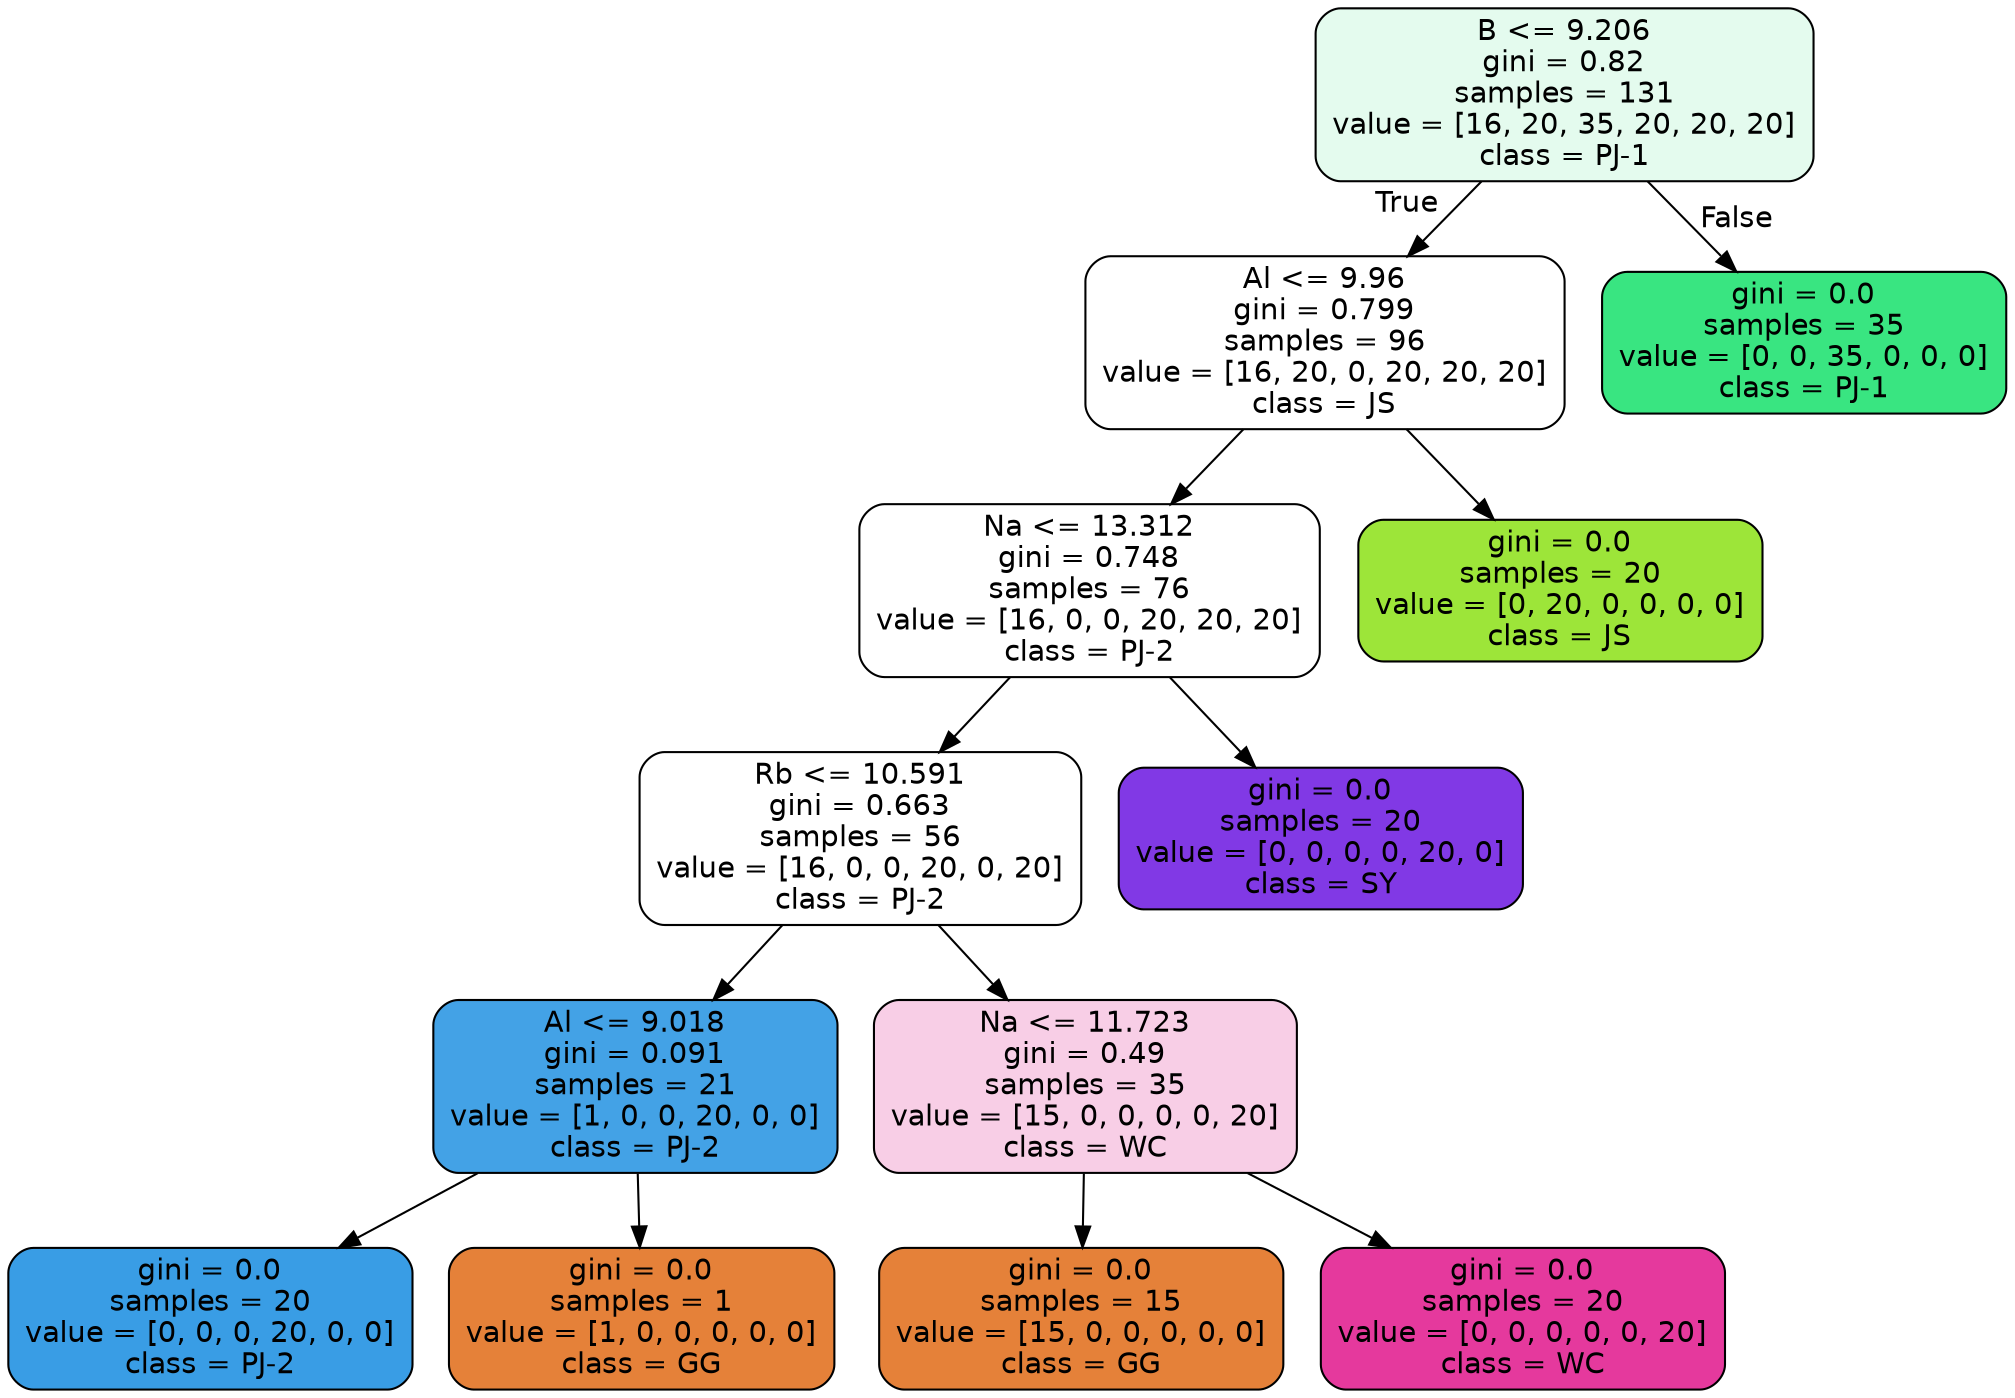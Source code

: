 digraph Tree {
node [shape=box, style="filled, rounded", color="black", fontname=helvetica] ;
edge [fontname=helvetica] ;
0 [label="B <= 9.206\ngini = 0.82\nsamples = 131\nvalue = [16, 20, 35, 20, 20, 20]\nclass = PJ-1", fillcolor="#e4fbee"] ;
1 [label="Al <= 9.96\ngini = 0.799\nsamples = 96\nvalue = [16, 20, 0, 20, 20, 20]\nclass = JS", fillcolor="#ffffff"] ;
0 -> 1 [labeldistance=2.5, labelangle=45, headlabel="True"] ;
2 [label="Na <= 13.312\ngini = 0.748\nsamples = 76\nvalue = [16, 0, 0, 20, 20, 20]\nclass = PJ-2", fillcolor="#ffffff"] ;
1 -> 2 ;
3 [label="Rb <= 10.591\ngini = 0.663\nsamples = 56\nvalue = [16, 0, 0, 20, 0, 20]\nclass = PJ-2", fillcolor="#ffffff"] ;
2 -> 3 ;
4 [label="Al <= 9.018\ngini = 0.091\nsamples = 21\nvalue = [1, 0, 0, 20, 0, 0]\nclass = PJ-2", fillcolor="#43a2e6"] ;
3 -> 4 ;
5 [label="gini = 0.0\nsamples = 20\nvalue = [0, 0, 0, 20, 0, 0]\nclass = PJ-2", fillcolor="#399de5"] ;
4 -> 5 ;
6 [label="gini = 0.0\nsamples = 1\nvalue = [1, 0, 0, 0, 0, 0]\nclass = GG", fillcolor="#e58139"] ;
4 -> 6 ;
7 [label="Na <= 11.723\ngini = 0.49\nsamples = 35\nvalue = [15, 0, 0, 0, 0, 20]\nclass = WC", fillcolor="#f8cee6"] ;
3 -> 7 ;
8 [label="gini = 0.0\nsamples = 15\nvalue = [15, 0, 0, 0, 0, 0]\nclass = GG", fillcolor="#e58139"] ;
7 -> 8 ;
9 [label="gini = 0.0\nsamples = 20\nvalue = [0, 0, 0, 0, 0, 20]\nclass = WC", fillcolor="#e5399d"] ;
7 -> 9 ;
10 [label="gini = 0.0\nsamples = 20\nvalue = [0, 0, 0, 0, 20, 0]\nclass = SY", fillcolor="#8139e5"] ;
2 -> 10 ;
11 [label="gini = 0.0\nsamples = 20\nvalue = [0, 20, 0, 0, 0, 0]\nclass = JS", fillcolor="#9de539"] ;
1 -> 11 ;
12 [label="gini = 0.0\nsamples = 35\nvalue = [0, 0, 35, 0, 0, 0]\nclass = PJ-1", fillcolor="#39e581"] ;
0 -> 12 [labeldistance=2.5, labelangle=-45, headlabel="False"] ;
}